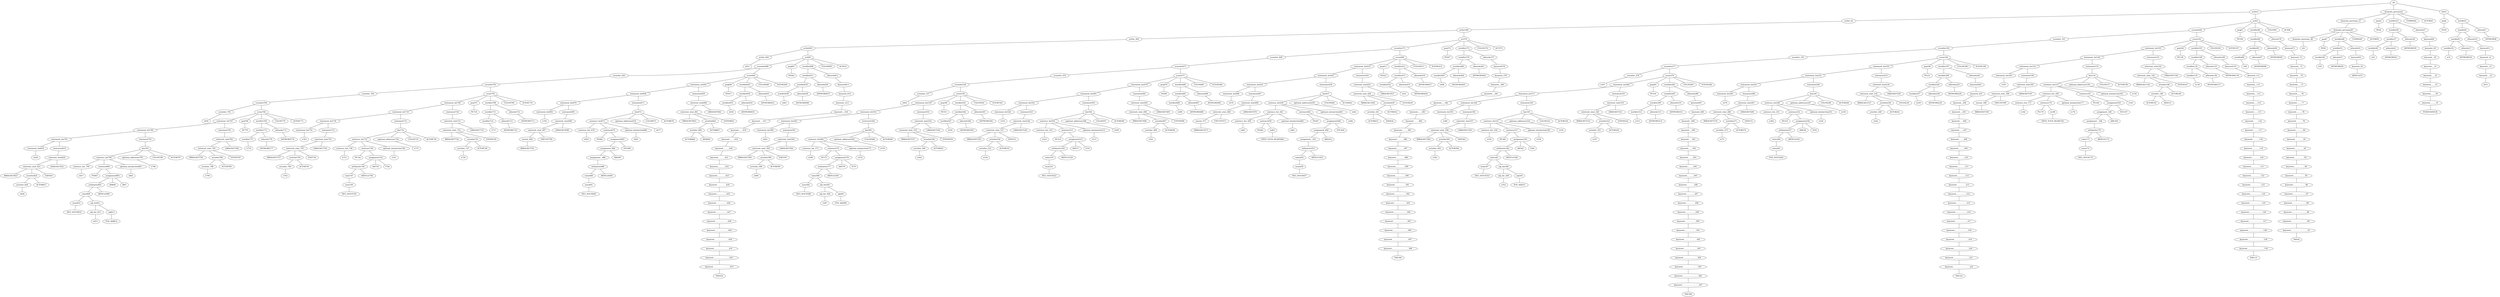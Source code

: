 strict graph {
	S0 -- actlist1
	S0 -- dramatis_personae2
	S0 -- title3

	title3 -- peq4
	title3 -- wordlist5

	wordlist5 -- wordlist6
	wordlist5 -- allwords7

	allwords7 -- ANYWORD8


	wordlist6 -- wordlist9
	wordlist6 -- allwords10

	allwords10 -- keyword11

	keyword11 -- keyword_12

	keyword_12 -- keyword__13

	keyword__13 -- keyword___14

	keyword___14 -- IS15


	wordlist9 -- wordlist16
	wordlist9 -- allwords17

	allwords17 -- ANYWORD18


	wordlist16 -- λ19

	peq4 -- PE20


	dramatis_personae2 -- dramatis_personae_21
	dramatis_personae2 -- peq22
	dramatis_personae2 -- wordlist23
	dramatis_personae2 -- COMMA24
	dramatis_personae2 -- ACTOR25



	wordlist23 -- wordlist26
	wordlist23 -- allwords27

	allwords27 -- keyword28

	keyword28 -- keyword_29

	keyword_29 -- keyword__30

	keyword__30 -- keyword___31

	keyword___31 -- keyword____32

	keyword____32 -- keyword_____33

	keyword_____33 -- keyword______34

	keyword______34 -- keyword_______35

	keyword_______35 -- POSSESSIVE36


	wordlist26 -- wordlist37
	wordlist26 -- allwords38

	allwords38 -- ANYWORD39


	wordlist37 -- wordlist40
	wordlist37 -- allwords41

	allwords41 -- ANYWORD42


	wordlist40 -- λ43

	peq22 -- PE44


	dramatis_personae_21 -- dramatis_personae45

	dramatis_personae45 -- dramatis_personae_46
	dramatis_personae45 -- peq47
	dramatis_personae45 -- wordlist48
	dramatis_personae45 -- COMMA49
	dramatis_personae45 -- ACTOR50



	wordlist48 -- wordlist51
	wordlist48 -- allwords52

	allwords52 -- keyword53

	keyword53 -- keyword_54

	keyword_54 -- ARTICLE55


	wordlist51 -- wordlist56
	wordlist51 -- allwords57

	allwords57 -- ANYWORD58


	wordlist56 -- λ59

	peq47 -- PE60


	dramatis_personae_46 -- λ61

	actlist1 -- actlist_62
	actlist1 -- act63

	act63 -- scenelist64
	act63 -- peq65
	act63 -- wordlist66
	act63 -- COLON67
	act63 -- ACT68



	wordlist66 -- wordlist69
	wordlist66 -- allwords70

	allwords70 -- keyword71

	keyword71 -- keyword_72

	keyword_72 -- keyword__73

	keyword__73 -- keyword___74

	keyword___74 -- keyword____75

	keyword____75 -- keyword_____76

	keyword_____76 -- keyword______77

	keyword______77 -- keyword_______78

	keyword_______78 -- keyword________79

	keyword________79 -- keyword_________80

	keyword_________80 -- keyword__________81

	keyword__________81 -- keyword___________82

	keyword___________82 -- keyword____________83

	keyword____________83 -- keyword_____________84

	keyword_____________84 -- keyword______________85

	keyword______________85 -- keyword_______________86

	keyword_______________86 -- keyword________________87

	keyword________________87 -- keyword_________________88

	keyword_________________88 -- keyword__________________89

	keyword__________________89 -- keyword___________________90

	keyword___________________90 -- keyword____________________91

	keyword____________________91 -- THE92


	wordlist69 -- wordlist93
	wordlist69 -- allwords94

	allwords94 -- ANYWORD95


	wordlist93 -- wordlist96
	wordlist93 -- allwords97

	allwords97 -- ANYWORD98


	wordlist96 -- λ99

	peq65 -- PE100


	scenelist64 -- scenelist_101
	scenelist64 -- scene102

	scene102 -- statement_list103
	scene102 -- peq104
	scene102 -- wordlist105
	scene102 -- COLON106
	scene102 -- SCENE107



	wordlist105 -- wordlist108
	wordlist105 -- allwords109

	allwords109 -- keyword110

	keyword110 -- keyword_111

	keyword_111 -- keyword__112

	keyword__112 -- keyword___113

	keyword___113 -- keyword____114

	keyword____114 -- keyword_____115

	keyword_____115 -- keyword______116

	keyword______116 -- keyword_______117

	keyword_______117 -- keyword________118

	keyword________118 -- keyword_________119

	keyword_________119 -- keyword__________120

	keyword__________120 -- keyword___________121

	keyword___________121 -- keyword____________122

	keyword____________122 -- keyword_____________123

	keyword_____________123 -- keyword______________124

	keyword______________124 -- keyword_______________125

	keyword_______________125 -- keyword________________126

	keyword________________126 -- keyword_________________127

	keyword_________________127 -- keyword__________________128

	keyword__________________128 -- keyword___________________129

	keyword___________________129 -- keyword____________________130

	keyword____________________130 -- THE131


	wordlist108 -- wordlist132
	wordlist108 -- allwords133

	allwords133 -- ANYWORD134


	wordlist132 -- wordlist135
	wordlist132 -- allwords136

	allwords136 -- ANYWORD137


	wordlist135 -- λ138

	peq104 -- PE139


	statement_list103 -- statement_list140
	statement_list103 -- statement141

	statement141 -- enterexit_stmt142

	enterexit_stmt142 -- enterexit_stmt_143
	enterexit_stmt142 -- LBRACKET144


	enterexit_stmt_143 -- RBRACKET145
	enterexit_stmt_143 -- actorlist146
	enterexit_stmt_143 -- ENTER147


	actorlist146 -- actorlist_148
	actorlist146 -- ACTOR149


	actorlist_148 -- ACTOR150
	actorlist_148 -- AND151




	statement_list140 -- statement_list152
	statement_list140 -- statement153

	statement153 -- line154

	line154 -- sentence_list155
	line154 -- optional_addressee156
	line154 -- COLON157
	line154 -- ACTOR158



	optional_addressee156 -- λ159

	sentence_list155 -- sentence_list_160
	sentence_list155 -- sentence161
	sentence_list155 -- optional_interjection162

	optional_interjection162 -- λ163

	sentence161 -- PE164
	sentence161 -- assignment165

	assignment165 -- assignment_166
	assignment165 -- YOU167


	assignment_166 -- assignment__168
	assignment_166 -- ARE169


	assignment__168 -- arithmetic170

	arithmetic170 -- value171
	arithmetic170 -- ARTICLE172


	value171 -- noun173

	noun173 -- NEG_NOUN174



	sentence_list_160 -- sentence_list_175
	sentence_list_160 -- sentence176
	sentence_list_160 -- optional_interjection177

	optional_interjection177 -- λ178

	sentence176 -- PE179
	sentence176 -- io180

	io180 -- OPEN_YOUR_HEART181



	sentence_list_175 -- λ182

	statement_list152 -- statement_list183
	statement_list152 -- statement184

	statement184 -- enterexit_stmt185

	enterexit_stmt185 -- enterexit_stmt_186
	enterexit_stmt185 -- LBRACKET187


	enterexit_stmt_186 -- exeunt_188
	enterexit_stmt_186 -- EXEUNT189


	exeunt_188 -- RBRACKET190


	statement_list183 -- λ191

	scenelist_101 -- scenelist192

	scenelist192 -- scenelist_193
	scenelist192 -- scene194

	scene194 -- statement_list195
	scene194 -- peq196
	scene194 -- wordlist197
	scene194 -- COLON198
	scene194 -- SCENE199



	wordlist197 -- wordlist200
	wordlist197 -- allwords201

	allwords201 -- keyword202

	keyword202 -- keyword_203

	keyword_203 -- keyword__204

	keyword__204 -- keyword___205

	keyword___205 -- keyword____206

	keyword____206 -- keyword_____207

	keyword_____207 -- keyword______208

	keyword______208 -- keyword_______209

	keyword_______209 -- keyword________210

	keyword________210 -- keyword_________211

	keyword_________211 -- keyword__________212

	keyword__________212 -- keyword___________213

	keyword___________213 -- keyword____________214

	keyword____________214 -- keyword_____________215

	keyword_____________215 -- keyword______________216

	keyword______________216 -- keyword_______________217

	keyword_______________217 -- keyword________________218

	keyword________________218 -- keyword_________________219

	keyword_________________219 -- keyword__________________220

	keyword__________________220 -- keyword___________________221

	keyword___________________221 -- keyword____________________222

	keyword____________________222 -- THE223


	wordlist200 -- wordlist224
	wordlist200 -- allwords225

	allwords225 -- ANYWORD226


	wordlist224 -- wordlist227
	wordlist224 -- allwords228

	allwords228 -- ANYWORD229


	wordlist227 -- λ230

	peq196 -- PE231


	statement_list195 -- statement_list232
	statement_list195 -- statement233

	statement233 -- enterexit_stmt234

	enterexit_stmt234 -- enterexit_stmt_235
	enterexit_stmt234 -- LBRACKET236


	enterexit_stmt_235 -- RBRACKET237
	enterexit_stmt_235 -- actorlist238
	enterexit_stmt_235 -- ENTER239


	actorlist238 -- actorlist_240
	actorlist238 -- ACTOR241


	actorlist_240 -- λ242


	statement_list232 -- statement_list243
	statement_list232 -- statement244

	statement244 -- line245

	line245 -- sentence_list246
	line245 -- optional_addressee247
	line245 -- COLON248
	line245 -- ACTOR249



	optional_addressee247 -- λ250

	sentence_list246 -- sentence_list_251
	sentence_list246 -- sentence252
	sentence_list246 -- optional_interjection253

	optional_interjection253 -- λ254

	sentence252 -- PE255
	sentence252 -- assignment256

	assignment256 -- arithmetic257
	assignment256 -- AM258
	assignment256 -- I259



	arithmetic257 -- value260
	arithmetic257 -- ARTICLE261


	value260 -- noun262

	noun262 -- POS_NOUN263



	sentence_list_251 -- λ264

	statement_list243 -- statement_list265
	statement_list243 -- statement266

	statement266 -- enterexit_stmt267

	enterexit_stmt267 -- enterexit_stmt_268
	enterexit_stmt267 -- LBRACKET269


	enterexit_stmt_268 -- RBRACKET270
	enterexit_stmt_268 -- actorlist271
	enterexit_stmt_268 -- EXIT272


	actorlist271 -- actorlist_273
	actorlist271 -- ACTOR274


	actorlist_273 -- λ275


	statement_list265 -- λ276

	scenelist_193 -- scenelist277

	scenelist277 -- scenelist_278
	scenelist277 -- scene279

	scene279 -- statement_list280
	scene279 -- peq281
	scene279 -- wordlist282
	scene279 -- COLON283
	scene279 -- SCENE284



	wordlist282 -- wordlist285
	wordlist282 -- allwords286

	allwords286 -- keyword287

	keyword287 -- keyword_288

	keyword_288 -- keyword__289

	keyword__289 -- keyword___290

	keyword___290 -- keyword____291

	keyword____291 -- keyword_____292

	keyword_____292 -- keyword______293

	keyword______293 -- keyword_______294

	keyword_______294 -- keyword________295

	keyword________295 -- keyword_________296

	keyword_________296 -- keyword__________297

	keyword__________297 -- keyword___________298

	keyword___________298 -- keyword____________299

	keyword____________299 -- keyword_____________300

	keyword_____________300 -- keyword______________301

	keyword______________301 -- keyword_______________302

	keyword_______________302 -- keyword________________303

	keyword________________303 -- keyword_________________304

	keyword_________________304 -- keyword__________________305

	keyword__________________305 -- keyword___________________306

	keyword___________________306 -- keyword____________________307

	keyword____________________307 -- THE308


	wordlist285 -- wordlist309
	wordlist285 -- allwords310

	allwords310 -- ANYWORD311


	wordlist309 -- wordlist312
	wordlist309 -- allwords313

	allwords313 -- ANYWORD314


	wordlist312 -- λ315

	peq281 -- PE316


	statement_list280 -- statement_list317
	statement_list280 -- statement318

	statement318 -- enterexit_stmt319

	enterexit_stmt319 -- enterexit_stmt_320
	enterexit_stmt319 -- LBRACKET321


	enterexit_stmt_320 -- RBRACKET322
	enterexit_stmt_320 -- actorlist323
	enterexit_stmt_320 -- ENTER324


	actorlist323 -- actorlist_325
	actorlist323 -- ACTOR326


	actorlist_325 -- λ327


	statement_list317 -- statement_list328
	statement_list317 -- statement329

	statement329 -- line330

	line330 -- sentence_list331
	line330 -- optional_addressee332
	line330 -- COLON333
	line330 -- ACTOR334



	optional_addressee332 -- λ335

	sentence_list331 -- sentence_list_336
	sentence_list331 -- sentence337
	sentence_list331 -- optional_interjection338

	optional_interjection338 -- λ339

	sentence337 -- PE340
	sentence337 -- assignment341

	assignment341 -- arithmetic342
	assignment341 -- AM343
	assignment341 -- I344



	arithmetic342 -- value345
	arithmetic342 -- ARTICLE346


	value345 -- noun347
	value345 -- adj_list348

	adj_list348 -- adj_list_349
	adj_list348 -- adj350

	adj350 -- POS_ADJ351


	adj_list_349 -- λ352

	noun347 -- NEG_NOUN353



	sentence_list_336 -- λ354

	statement_list328 -- statement_list355
	statement_list328 -- statement356

	statement356 -- enterexit_stmt357

	enterexit_stmt357 -- enterexit_stmt_358
	enterexit_stmt357 -- LBRACKET359


	enterexit_stmt_358 -- RBRACKET360
	enterexit_stmt_358 -- actorlist361
	enterexit_stmt_358 -- EXIT362


	actorlist361 -- actorlist_363
	actorlist361 -- ACTOR364


	actorlist_363 -- λ365


	statement_list355 -- λ366

	scenelist_278 -- λ367

	actlist_62 -- actlist368

	actlist368 -- actlist_369
	actlist368 -- act370

	act370 -- scenelist371
	act370 -- peq372
	act370 -- wordlist373
	act370 -- COLON374
	act370 -- ACT375



	wordlist373 -- wordlist376
	wordlist373 -- allwords377

	allwords377 -- keyword378

	keyword378 -- keyword_379

	keyword_379 -- keyword__380

	keyword__380 -- keyword___381

	keyword___381 -- keyword____382

	keyword____382 -- keyword_____383

	keyword_____383 -- keyword______384

	keyword______384 -- keyword_______385

	keyword_______385 -- keyword________386

	keyword________386 -- keyword_________387

	keyword_________387 -- keyword__________388

	keyword__________388 -- keyword___________389

	keyword___________389 -- keyword____________390

	keyword____________390 -- keyword_____________391

	keyword_____________391 -- keyword______________392

	keyword______________392 -- keyword_______________393

	keyword_______________393 -- keyword________________394

	keyword________________394 -- keyword_________________395

	keyword_________________395 -- keyword__________________396

	keyword__________________396 -- keyword___________________397

	keyword___________________397 -- keyword____________________398

	keyword____________________398 -- THE399


	wordlist376 -- wordlist400
	wordlist376 -- allwords401

	allwords401 -- ANYWORD402


	wordlist400 -- wordlist403
	wordlist400 -- allwords404

	allwords404 -- ANYWORD405


	wordlist403 -- λ406

	peq372 -- PE407


	scenelist371 -- scenelist_408
	scenelist371 -- scene409

	scene409 -- statement_list410
	scene409 -- peq411
	scene409 -- wordlist412
	scene409 -- COLON413
	scene409 -- SCENE414



	wordlist412 -- wordlist415
	wordlist412 -- allwords416

	allwords416 -- ANYWORD417


	wordlist415 -- wordlist418
	wordlist415 -- allwords419

	allwords419 -- ANYWORD420


	wordlist418 -- λ421

	peq411 -- PE422


	statement_list410 -- statement_list423
	statement_list410 -- statement424

	statement424 -- enterexit_stmt425

	enterexit_stmt425 -- enterexit_stmt_426
	enterexit_stmt425 -- LBRACKET427


	enterexit_stmt_426 -- RBRACKET428
	enterexit_stmt_426 -- actorlist429
	enterexit_stmt_426 -- ENTER430


	actorlist429 -- actorlist_431
	actorlist429 -- ACTOR432


	actorlist_431 -- ACTOR433
	actorlist_431 -- AND434




	statement_list423 -- statement_list435
	statement_list423 -- statement436

	statement436 -- line437

	line437 -- sentence_list438
	line437 -- optional_addressee439
	line437 -- COLON440
	line437 -- ACTOR441



	optional_addressee439 -- λ442

	sentence_list438 -- sentence_list_443
	sentence_list438 -- sentence444
	sentence_list438 -- optional_interjection445

	optional_interjection445 -- λ446

	sentence444 -- PE447
	sentence444 -- assignment448

	assignment448 -- assignment_449
	assignment448 -- YOU450


	assignment_449 -- assignment__451
	assignment_449 -- ARE452


	assignment__451 -- arithmetic453

	arithmetic453 -- value454
	arithmetic453 -- ARTICLE455


	value454 -- noun456

	noun456 -- NEG_NOUN457



	sentence_list_443 -- sentence_list_458
	sentence_list_443 -- sentence459
	sentence_list_443 -- optional_interjection460

	optional_interjection460 -- λ461

	sentence459 -- PE462
	sentence459 -- io463

	io463 -- OPEN_YOUR_HEART464



	sentence_list_458 -- λ465

	statement_list435 -- statement_list466
	statement_list435 -- statement467

	statement467 -- enterexit_stmt468

	enterexit_stmt468 -- enterexit_stmt_469
	enterexit_stmt468 -- LBRACKET470


	enterexit_stmt_469 -- exeunt_471
	enterexit_stmt_469 -- EXEUNT472


	exeunt_471 -- RBRACKET473


	statement_list466 -- λ474

	scenelist_408 -- scenelist475

	scenelist475 -- scenelist_476
	scenelist475 -- scene477

	scene477 -- statement_list478
	scene477 -- peq479
	scene477 -- wordlist480
	scene477 -- COLON481
	scene477 -- SCENE482



	wordlist480 -- wordlist483
	wordlist480 -- allwords484

	allwords484 -- ANYWORD485


	wordlist483 -- wordlist486
	wordlist483 -- allwords487

	allwords487 -- ANYWORD488


	wordlist486 -- λ489

	peq479 -- PE490


	statement_list478 -- statement_list491
	statement_list478 -- statement492

	statement492 -- enterexit_stmt493

	enterexit_stmt493 -- enterexit_stmt_494
	enterexit_stmt493 -- LBRACKET495


	enterexit_stmt_494 -- RBRACKET496
	enterexit_stmt_494 -- actorlist497
	enterexit_stmt_494 -- ENTER498


	actorlist497 -- actorlist_499
	actorlist497 -- ACTOR500


	actorlist_499 -- λ501


	statement_list491 -- statement_list502
	statement_list491 -- statement503

	statement503 -- line504

	line504 -- sentence_list505
	line504 -- optional_addressee506
	line504 -- COLON507
	line504 -- ACTOR508



	optional_addressee506 -- λ509

	sentence_list505 -- sentence_list_510
	sentence_list505 -- sentence511
	sentence_list505 -- optional_interjection512

	optional_interjection512 -- λ513

	sentence511 -- PE514
	sentence511 -- assignment515

	assignment515 -- arithmetic516
	assignment515 -- AM517
	assignment515 -- I518



	arithmetic516 -- value519
	arithmetic516 -- ARTICLE520


	value519 -- noun521

	noun521 -- NEG_NOUN522



	sentence_list_510 -- λ523

	statement_list502 -- statement_list524
	statement_list502 -- statement525

	statement525 -- enterexit_stmt526

	enterexit_stmt526 -- enterexit_stmt_527
	enterexit_stmt526 -- LBRACKET528


	enterexit_stmt_527 -- RBRACKET529
	enterexit_stmt_527 -- actorlist530
	enterexit_stmt_527 -- EXIT531


	actorlist530 -- actorlist_532
	actorlist530 -- ACTOR533


	actorlist_532 -- λ534


	statement_list524 -- λ535

	scenelist_476 -- scenelist536

	scenelist536 -- scenelist_537
	scenelist536 -- scene538

	scene538 -- statement_list539
	scene538 -- peq540
	scene538 -- wordlist541
	scene538 -- COLON542
	scene538 -- SCENE543



	wordlist541 -- wordlist544
	wordlist541 -- allwords545

	allwords545 -- ANYWORD546


	wordlist544 -- wordlist547
	wordlist544 -- allwords548

	allwords548 -- ANYWORD549


	wordlist547 -- λ550

	peq540 -- PE551


	statement_list539 -- statement_list552
	statement_list539 -- statement553

	statement553 -- enterexit_stmt554

	enterexit_stmt554 -- enterexit_stmt_555
	enterexit_stmt554 -- LBRACKET556


	enterexit_stmt_555 -- RBRACKET557
	enterexit_stmt_555 -- actorlist558
	enterexit_stmt_555 -- ENTER559


	actorlist558 -- actorlist_560
	actorlist558 -- ACTOR561


	actorlist_560 -- λ562


	statement_list552 -- statement_list563
	statement_list552 -- statement564

	statement564 -- line565

	line565 -- sentence_list566
	line565 -- optional_addressee567
	line565 -- COLON568
	line565 -- ACTOR569



	optional_addressee567 -- λ570

	sentence_list566 -- sentence_list_571
	sentence_list566 -- sentence572
	sentence_list566 -- optional_interjection573

	optional_interjection573 -- λ574

	sentence572 -- PE575
	sentence572 -- assignment576

	assignment576 -- arithmetic577
	assignment576 -- AM578
	assignment576 -- I579



	arithmetic577 -- value580
	arithmetic577 -- ARTICLE581


	value580 -- noun582
	value580 -- adj_list583

	adj_list583 -- adj_list_584
	adj_list583 -- adj585

	adj585 -- POS_ADJ586


	adj_list_584 -- λ587

	noun582 -- NEG_NOUN588



	sentence_list_571 -- λ589

	statement_list563 -- statement_list590
	statement_list563 -- statement591

	statement591 -- enterexit_stmt592

	enterexit_stmt592 -- enterexit_stmt_593
	enterexit_stmt592 -- LBRACKET594


	enterexit_stmt_593 -- RBRACKET595
	enterexit_stmt_593 -- actorlist596
	enterexit_stmt_593 -- EXIT597


	actorlist596 -- actorlist_598
	actorlist596 -- ACTOR599


	actorlist_598 -- λ600


	statement_list590 -- λ601

	scenelist_537 -- λ602

	actlist_369 -- actlist603

	actlist603 -- actlist_604
	actlist603 -- act605

	act605 -- scenelist606
	act605 -- peq607
	act605 -- wordlist608
	act605 -- COLON609
	act605 -- ACT610



	wordlist608 -- wordlist611
	wordlist608 -- allwords612

	allwords612 -- keyword613

	keyword613 -- keyword_614

	keyword_614 -- keyword__615

	keyword__615 -- keyword___616

	keyword___616 -- keyword____617

	keyword____617 -- keyword_____618

	keyword_____618 -- keyword______619

	keyword______619 -- keyword_______620

	keyword_______620 -- keyword________621

	keyword________621 -- keyword_________622

	keyword_________622 -- keyword__________623

	keyword__________623 -- keyword___________624

	keyword___________624 -- keyword____________625

	keyword____________625 -- keyword_____________626

	keyword_____________626 -- keyword______________627

	keyword______________627 -- keyword_______________628

	keyword_______________628 -- keyword________________629

	keyword________________629 -- keyword_________________630

	keyword_________________630 -- keyword__________________631

	keyword__________________631 -- keyword___________________632

	keyword___________________632 -- keyword____________________633

	keyword____________________633 -- THE634


	wordlist611 -- wordlist635
	wordlist611 -- allwords636

	allwords636 -- ANYWORD637


	wordlist635 -- wordlist638
	wordlist635 -- allwords639

	allwords639 -- ANYWORD640


	wordlist638 -- λ641

	peq607 -- PE642


	scenelist606 -- scenelist_643
	scenelist606 -- scene644

	scene644 -- statement_list645
	scene644 -- peq646
	scene644 -- wordlist647
	scene644 -- COLON648
	scene644 -- SCENE649



	wordlist647 -- wordlist650
	wordlist647 -- allwords651

	allwords651 -- ANYWORD652


	wordlist650 -- wordlist653
	wordlist650 -- allwords654

	allwords654 -- ANYWORD655


	wordlist653 -- λ656

	peq646 -- PE657


	statement_list645 -- statement_list658
	statement_list645 -- statement659

	statement659 -- enterexit_stmt660

	enterexit_stmt660 -- enterexit_stmt_661
	enterexit_stmt660 -- LBRACKET662


	enterexit_stmt_661 -- RBRACKET663
	enterexit_stmt_661 -- actorlist664
	enterexit_stmt_661 -- ENTER665


	actorlist664 -- actorlist_666
	actorlist664 -- ACTOR667


	actorlist_666 -- ACTOR668
	actorlist_666 -- AND669




	statement_list658 -- statement_list670
	statement_list658 -- statement671

	statement671 -- line672

	line672 -- sentence_list673
	line672 -- optional_addressee674
	line672 -- COLON675
	line672 -- ACTOR676



	optional_addressee674 -- λ677

	sentence_list673 -- sentence_list_678
	sentence_list673 -- sentence679
	sentence_list673 -- optional_interjection680

	optional_interjection680 -- λ681

	sentence679 -- PE682
	sentence679 -- assignment683

	assignment683 -- assignment_684
	assignment683 -- YOU685


	assignment_684 -- assignment__686
	assignment_684 -- ARE687


	assignment__686 -- arithmetic688

	arithmetic688 -- value689
	arithmetic688 -- ARTICLE690


	value689 -- noun691

	noun691 -- NEG_NOUN692



	sentence_list_678 -- λ693

	statement_list670 -- statement_list694
	statement_list670 -- statement695

	statement695 -- enterexit_stmt696

	enterexit_stmt696 -- enterexit_stmt_697
	enterexit_stmt696 -- LBRACKET698


	enterexit_stmt_697 -- exeunt_699
	enterexit_stmt_697 -- EXEUNT700


	exeunt_699 -- RBRACKET701


	statement_list694 -- λ702

	scenelist_643 -- scenelist703

	scenelist703 -- scenelist_704
	scenelist703 -- scene705

	scene705 -- statement_list706
	scene705 -- peq707
	scene705 -- wordlist708
	scene705 -- COLON709
	scene705 -- SCENE710



	wordlist708 -- wordlist711
	wordlist708 -- allwords712

	allwords712 -- ANYWORD713


	wordlist711 -- wordlist714
	wordlist711 -- allwords715

	allwords715 -- ANYWORD716


	wordlist714 -- λ717

	peq707 -- PE718


	statement_list706 -- statement_list719
	statement_list706 -- statement720

	statement720 -- enterexit_stmt721

	enterexit_stmt721 -- enterexit_stmt_722
	enterexit_stmt721 -- LBRACKET723


	enterexit_stmt_722 -- RBRACKET724
	enterexit_stmt_722 -- actorlist725
	enterexit_stmt_722 -- ENTER726


	actorlist725 -- actorlist_727
	actorlist725 -- ACTOR728


	actorlist_727 -- λ729


	statement_list719 -- statement_list730
	statement_list719 -- statement731

	statement731 -- line732

	line732 -- sentence_list733
	line732 -- optional_addressee734
	line732 -- COLON735
	line732 -- ACTOR736



	optional_addressee734 -- λ737

	sentence_list733 -- sentence_list_738
	sentence_list733 -- sentence739
	sentence_list733 -- optional_interjection740

	optional_interjection740 -- λ741

	sentence739 -- PE742
	sentence739 -- assignment743

	assignment743 -- arithmetic744
	assignment743 -- AM745
	assignment743 -- I746



	arithmetic744 -- value747
	arithmetic744 -- ARTICLE748


	value747 -- noun749

	noun749 -- NEG_NOUN750



	sentence_list_738 -- λ751

	statement_list730 -- statement_list752
	statement_list730 -- statement753

	statement753 -- enterexit_stmt754

	enterexit_stmt754 -- enterexit_stmt_755
	enterexit_stmt754 -- LBRACKET756


	enterexit_stmt_755 -- RBRACKET757
	enterexit_stmt_755 -- actorlist758
	enterexit_stmt_755 -- EXIT759


	actorlist758 -- actorlist_760
	actorlist758 -- ACTOR761


	actorlist_760 -- λ762


	statement_list752 -- λ763

	scenelist_704 -- scenelist764

	scenelist764 -- scenelist_765
	scenelist764 -- scene766

	scene766 -- statement_list767
	scene766 -- peq768
	scene766 -- wordlist769
	scene766 -- COLON770
	scene766 -- SCENE771



	wordlist769 -- wordlist772
	wordlist769 -- allwords773

	allwords773 -- ANYWORD774


	wordlist772 -- wordlist775
	wordlist772 -- allwords776

	allwords776 -- ANYWORD777


	wordlist775 -- λ778

	peq768 -- PE779


	statement_list767 -- statement_list780
	statement_list767 -- statement781

	statement781 -- enterexit_stmt782

	enterexit_stmt782 -- enterexit_stmt_783
	enterexit_stmt782 -- LBRACKET784


	enterexit_stmt_783 -- RBRACKET785
	enterexit_stmt_783 -- actorlist786
	enterexit_stmt_783 -- ENTER787


	actorlist786 -- actorlist_788
	actorlist786 -- ACTOR789


	actorlist_788 -- λ790


	statement_list780 -- statement_list791
	statement_list780 -- statement792

	statement792 -- line793

	line793 -- sentence_list794
	line793 -- optional_addressee795
	line793 -- COLON796
	line793 -- ACTOR797



	optional_addressee795 -- λ798

	sentence_list794 -- sentence_list_799
	sentence_list794 -- sentence800
	sentence_list794 -- optional_interjection801

	optional_interjection801 -- λ802

	sentence800 -- PE803
	sentence800 -- assignment804

	assignment804 -- arithmetic805
	assignment804 -- AM806
	assignment804 -- I807



	arithmetic805 -- value808
	arithmetic805 -- ARTICLE809


	value808 -- noun810
	value808 -- adj_list811

	adj_list811 -- adj_list_812
	adj_list811 -- adj813

	adj813 -- POS_ADJ814


	adj_list_812 -- λ815

	noun810 -- NEG_NOUN816



	sentence_list_799 -- λ817

	statement_list791 -- statement_list818
	statement_list791 -- statement819

	statement819 -- enterexit_stmt820

	enterexit_stmt820 -- enterexit_stmt_821
	enterexit_stmt820 -- LBRACKET822


	enterexit_stmt_821 -- RBRACKET823
	enterexit_stmt_821 -- actorlist824
	enterexit_stmt_821 -- EXIT825


	actorlist824 -- actorlist_826
	actorlist824 -- ACTOR827


	actorlist_826 -- λ828


	statement_list818 -- λ829

	scenelist_765 -- λ830

	actlist_604 -- λ831


}